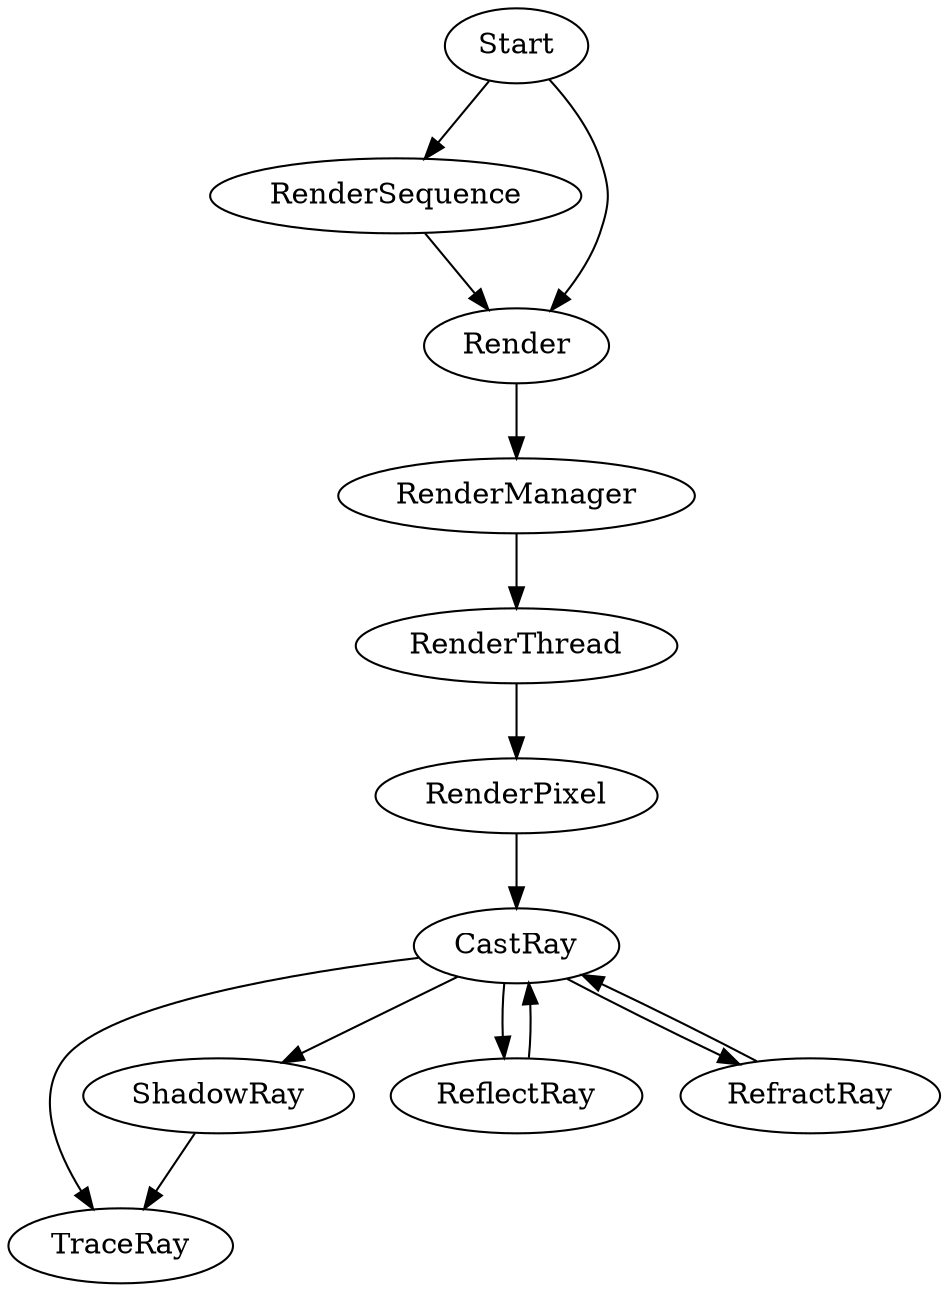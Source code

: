 digraph flow{
  "Start" -> "RenderSequence";
  "Start" -> "Render";
  "RenderSequence" -> "Render";
  "Render" -> "RenderManager";
  "RenderManager" -> "RenderThread";
  "RenderThread" -> "RenderPixel";
  "RenderPixel" -> "CastRay";
  "CastRay" -> "TraceRay";
  "CastRay" -> "ShadowRay";
  "CastRay" -> "ReflectRay";
  "CastRay" -> "RefractRay";
  "ReflectRay" -> "CastRay";
  "ShadowRay" -> "TraceRay";
  "RefractRay" -> "CastRay";
}
